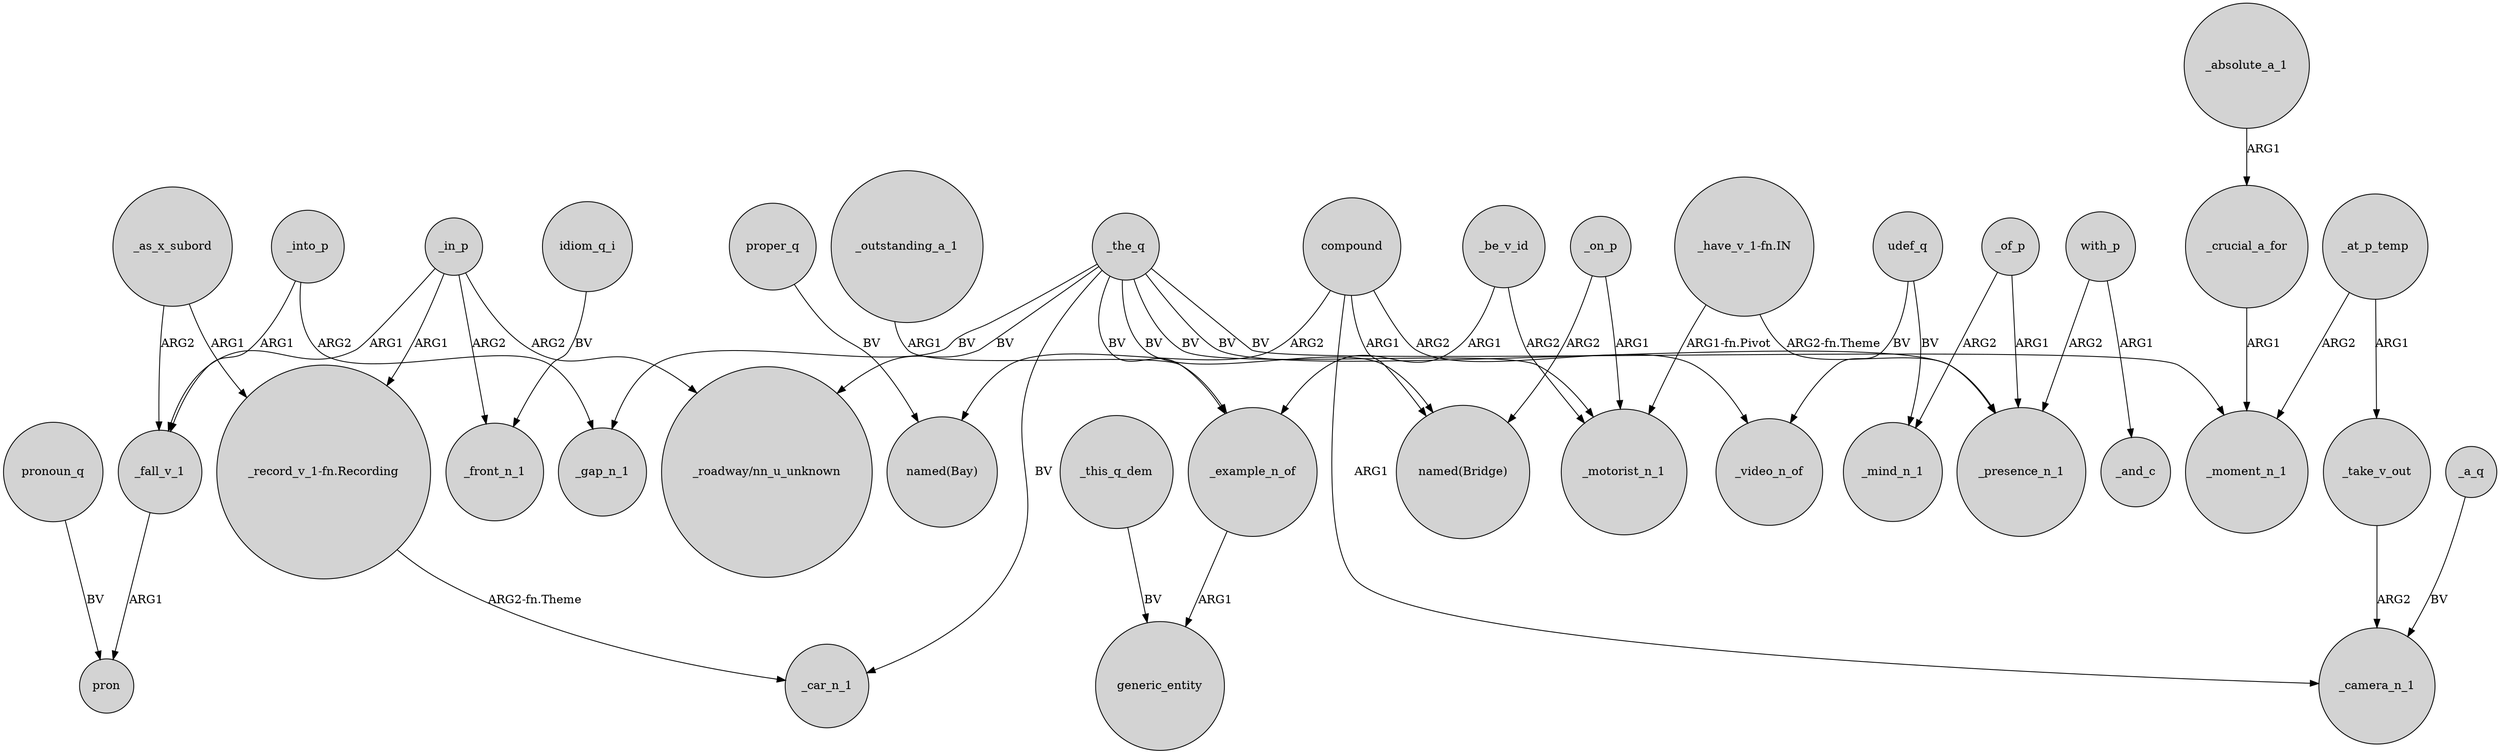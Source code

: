digraph {
	node [shape=circle style=filled]
	proper_q -> "named(Bay)" [label=BV]
	_of_p -> _mind_n_1 [label=ARG2]
	_into_p -> _fall_v_1 [label=ARG1]
	_on_p -> "named(Bridge)" [label=ARG2]
	_as_x_subord -> _fall_v_1 [label=ARG2]
	_the_q -> _gap_n_1 [label=BV]
	_at_p_temp -> _take_v_out [label=ARG1]
	_the_q -> _car_n_1 [label=BV]
	_be_v_id -> _example_n_of [label=ARG1]
	"_have_v_1-fn.IN" -> _presence_n_1 [label="ARG2-fn.Theme"]
	_in_p -> _front_n_1 [label=ARG2]
	_as_x_subord -> "_record_v_1-fn.Recording" [label=ARG1]
	_in_p -> "_record_v_1-fn.Recording" [label=ARG1]
	_take_v_out -> _camera_n_1 [label=ARG2]
	_fall_v_1 -> pron [label=ARG1]
	_of_p -> _presence_n_1 [label=ARG1]
	_be_v_id -> _motorist_n_1 [label=ARG2]
	compound -> _video_n_of [label=ARG2]
	_in_p -> _fall_v_1 [label=ARG1]
	pronoun_q -> pron [label=BV]
	"_have_v_1-fn.IN" -> _motorist_n_1 [label="ARG1-fn.Pivot"]
	_this_q_dem -> generic_entity [label=BV]
	_the_q -> _example_n_of [label=BV]
	_at_p_temp -> _moment_n_1 [label=ARG2]
	_in_p -> "_roadway/nn_u_unknown" [label=ARG2]
	_a_q -> _camera_n_1 [label=BV]
	"_record_v_1-fn.Recording" -> _car_n_1 [label="ARG2-fn.Theme"]
	compound -> "named(Bridge)" [label=ARG1]
	compound -> "named(Bay)" [label=ARG2]
	_the_q -> _presence_n_1 [label=BV]
	_on_p -> _motorist_n_1 [label=ARG1]
	_the_q -> _motorist_n_1 [label=BV]
	with_p -> _presence_n_1 [label=ARG2]
	_the_q -> _moment_n_1 [label=BV]
	_into_p -> _gap_n_1 [label=ARG2]
	_crucial_a_for -> _moment_n_1 [label=ARG1]
	_outstanding_a_1 -> _example_n_of [label=ARG1]
	udef_q -> _mind_n_1 [label=BV]
	_absolute_a_1 -> _crucial_a_for [label=ARG1]
	udef_q -> _video_n_of [label=BV]
	_the_q -> "named(Bridge)" [label=BV]
	compound -> _camera_n_1 [label=ARG1]
	_the_q -> "_roadway/nn_u_unknown" [label=BV]
	_example_n_of -> generic_entity [label=ARG1]
	with_p -> _and_c [label=ARG1]
	idiom_q_i -> _front_n_1 [label=BV]
}
